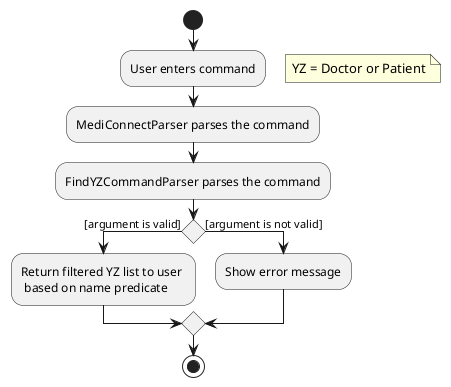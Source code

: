 @startuml
start
:User enters command;
floating note right
    YZ = Doctor or Patient
endnote
:MediConnectParser parses the command;
:FindYZCommandParser parses the command;
if () then ([argument is valid])
    :Return filtered YZ list to user \n based on name predicate;
else ([argument is not valid])
    :Show error message;
endif
stop
@enduml

